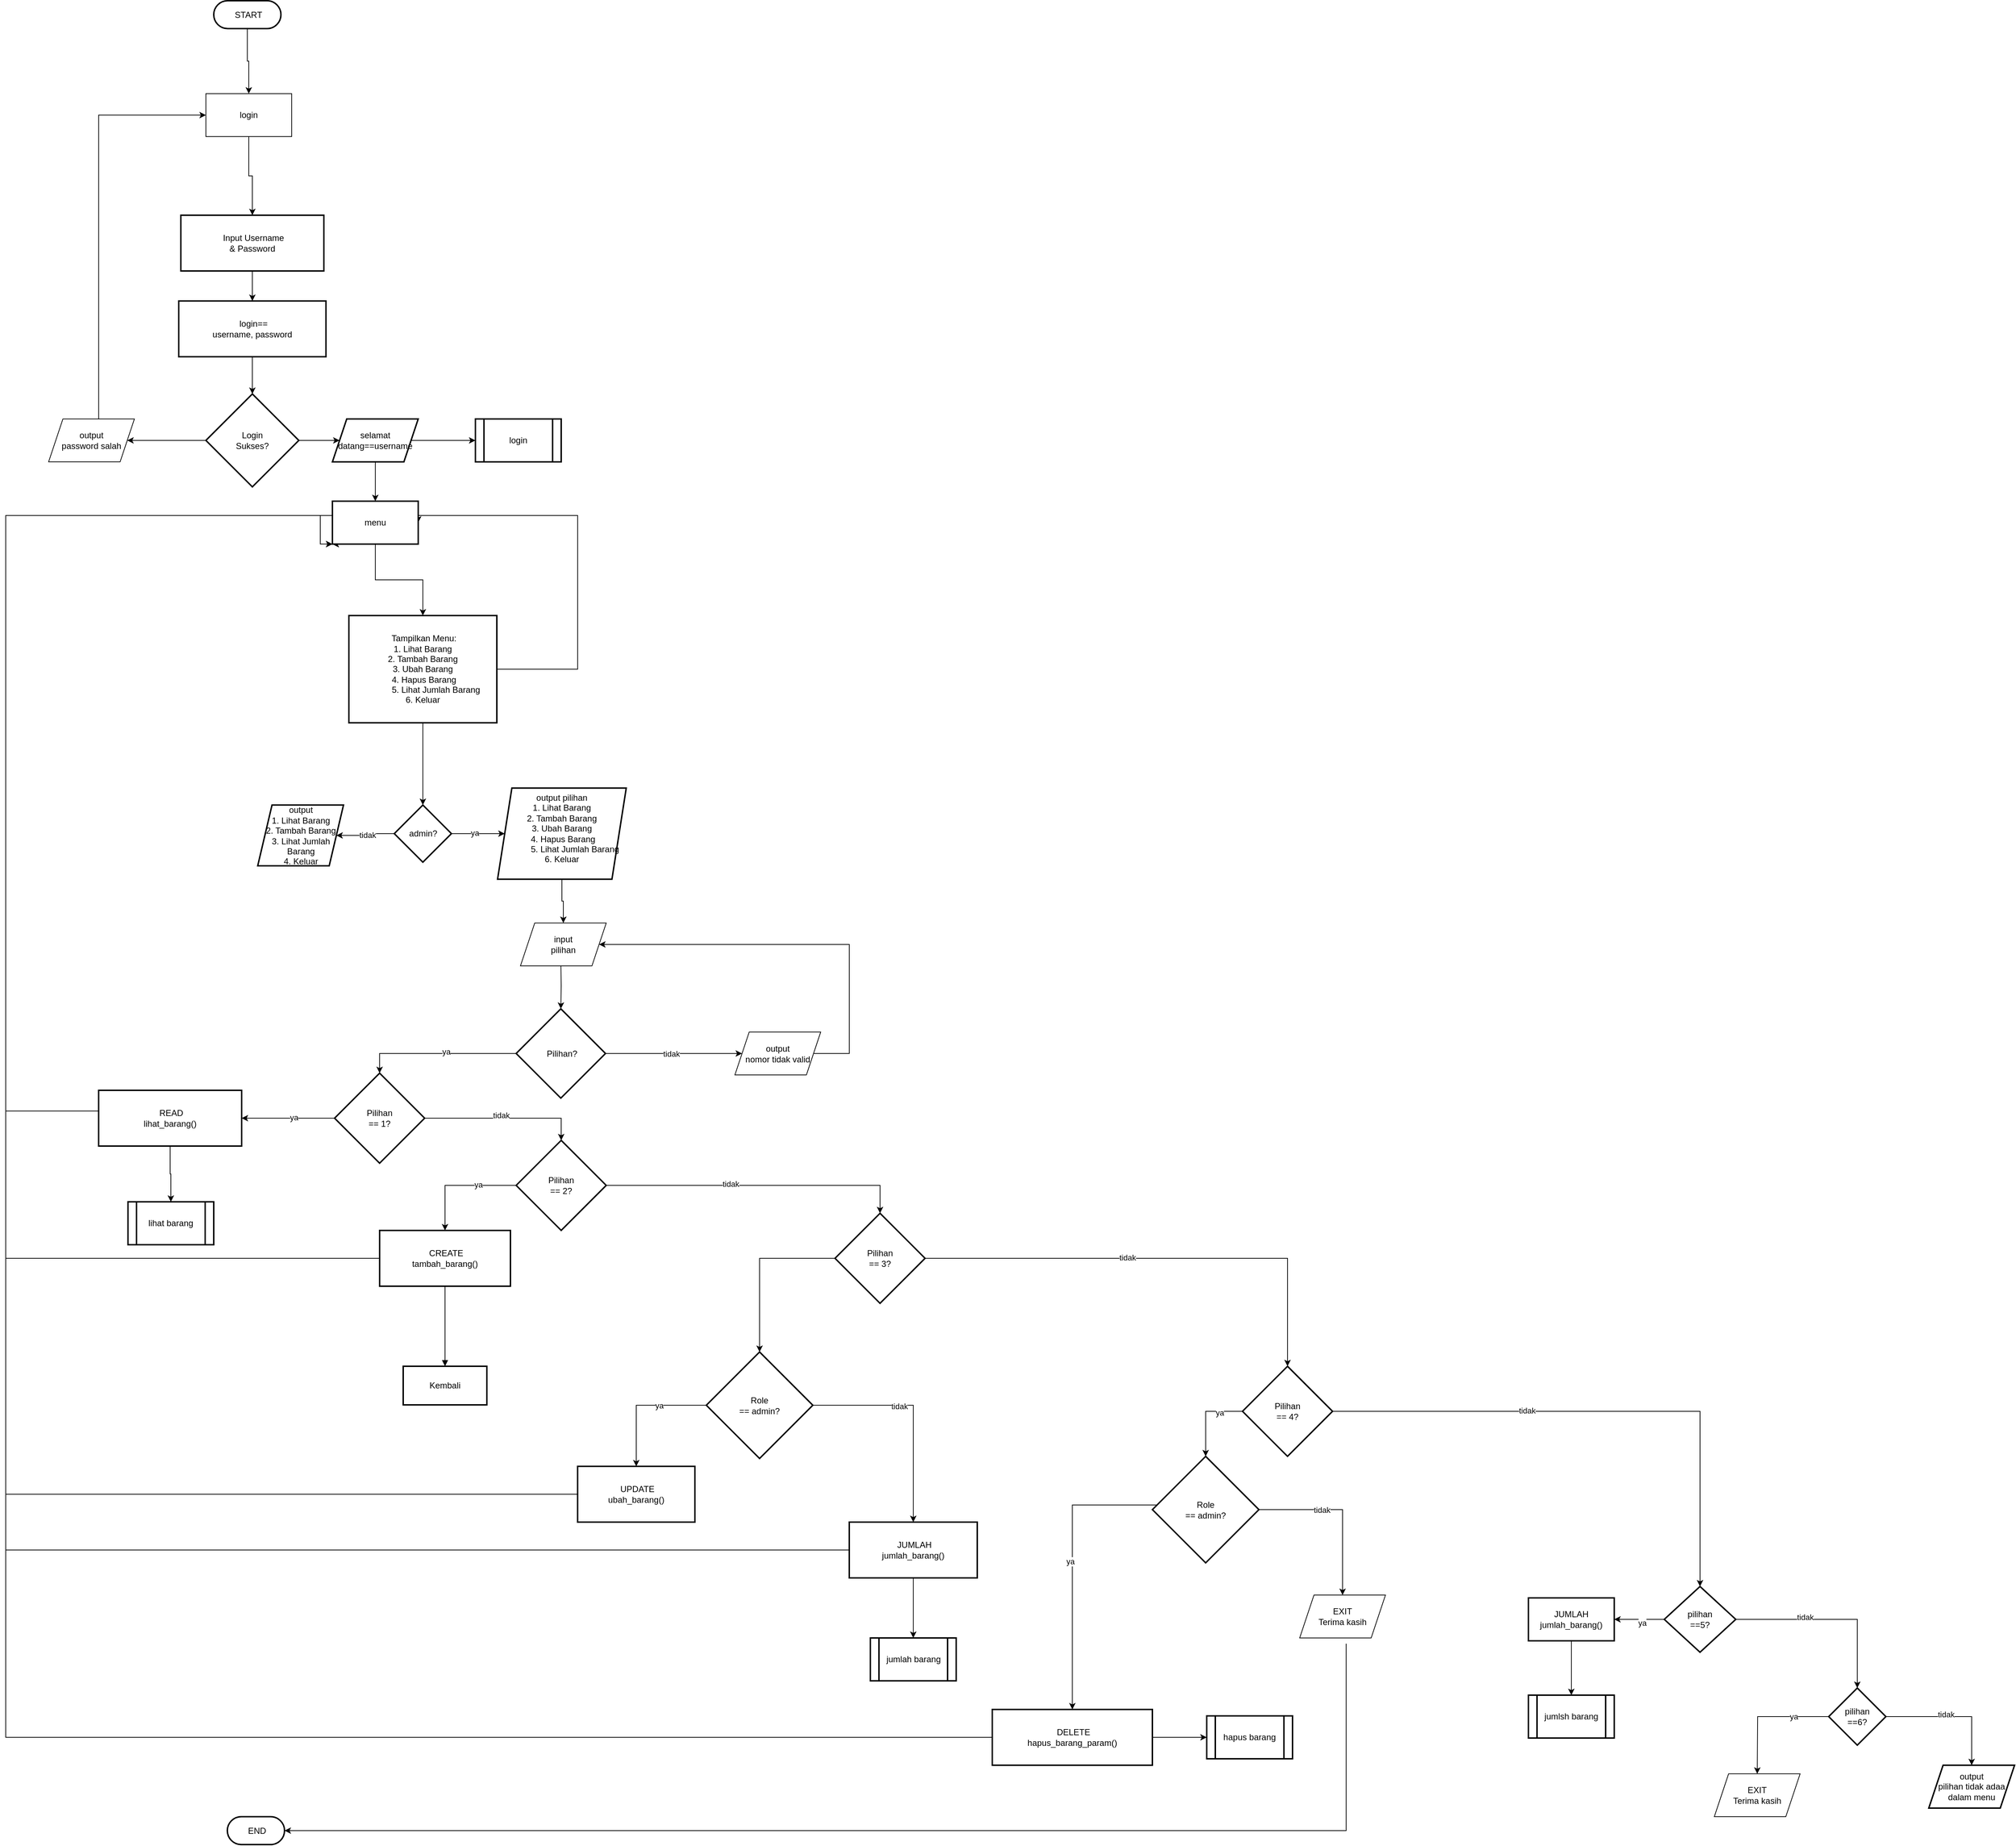 <mxfile version="28.2.8">
  <diagram name="Halaman-1" id="6G_0KQJ0rXCoF5HHlaCF">
    <mxGraphModel dx="1852" dy="832" grid="1" gridSize="10" guides="1" tooltips="1" connect="1" arrows="1" fold="1" page="1" pageScale="1" pageWidth="827" pageHeight="1169" math="0" shadow="0">
      <root>
        <mxCell id="0" />
        <mxCell id="1" parent="0" />
        <mxCell id="bvYCnQM4-LpjsEPEahEI-75" value="" style="edgeStyle=orthogonalEdgeStyle;rounded=0;orthogonalLoop=1;jettySize=auto;html=1;" parent="1" source="bvYCnQM4-LpjsEPEahEI-1" target="bvYCnQM4-LpjsEPEahEI-72" edge="1">
          <mxGeometry relative="1" as="geometry" />
        </mxCell>
        <mxCell id="bvYCnQM4-LpjsEPEahEI-1" value=" START" style="rounded=1;whiteSpace=wrap;arcSize=50;strokeWidth=2;" parent="1" vertex="1">
          <mxGeometry x="541" y="20" width="94" height="39" as="geometry" />
        </mxCell>
        <mxCell id="bvYCnQM4-LpjsEPEahEI-67" value="" style="edgeStyle=orthogonalEdgeStyle;rounded=0;orthogonalLoop=1;jettySize=auto;html=1;" parent="1" source="bvYCnQM4-LpjsEPEahEI-3" target="bvYCnQM4-LpjsEPEahEI-4" edge="1">
          <mxGeometry relative="1" as="geometry" />
        </mxCell>
        <mxCell id="bvYCnQM4-LpjsEPEahEI-3" value=" Input Username&#xa;&amp; Password" style="whiteSpace=wrap;strokeWidth=2;" parent="1" vertex="1">
          <mxGeometry x="495" y="320" width="200" height="78" as="geometry" />
        </mxCell>
        <mxCell id="bvYCnQM4-LpjsEPEahEI-68" value="" style="edgeStyle=orthogonalEdgeStyle;rounded=0;orthogonalLoop=1;jettySize=auto;html=1;" parent="1" source="bvYCnQM4-LpjsEPEahEI-4" target="bvYCnQM4-LpjsEPEahEI-5" edge="1">
          <mxGeometry relative="1" as="geometry" />
        </mxCell>
        <mxCell id="bvYCnQM4-LpjsEPEahEI-4" value=" login==&#xa;username, password" style="whiteSpace=wrap;strokeWidth=2;" parent="1" vertex="1">
          <mxGeometry x="492" y="440" width="206" height="78" as="geometry" />
        </mxCell>
        <mxCell id="bvYCnQM4-LpjsEPEahEI-173" value="" style="edgeStyle=orthogonalEdgeStyle;rounded=0;orthogonalLoop=1;jettySize=auto;html=1;" parent="1" source="bvYCnQM4-LpjsEPEahEI-5" target="bvYCnQM4-LpjsEPEahEI-172" edge="1">
          <mxGeometry relative="1" as="geometry" />
        </mxCell>
        <mxCell id="bvYCnQM4-LpjsEPEahEI-216" value="" style="edgeStyle=orthogonalEdgeStyle;rounded=0;orthogonalLoop=1;jettySize=auto;html=1;" parent="1" source="bvYCnQM4-LpjsEPEahEI-5" target="bvYCnQM4-LpjsEPEahEI-215" edge="1">
          <mxGeometry relative="1" as="geometry" />
        </mxCell>
        <mxCell id="bvYCnQM4-LpjsEPEahEI-5" value="Login&#xa;Sukses?" style="rhombus;strokeWidth=2;whiteSpace=wrap;" parent="1" vertex="1">
          <mxGeometry x="530" y="570" width="130" height="130" as="geometry" />
        </mxCell>
        <mxCell id="bvYCnQM4-LpjsEPEahEI-85" value="" style="edgeStyle=orthogonalEdgeStyle;rounded=0;orthogonalLoop=1;jettySize=auto;html=1;" parent="1" source="bvYCnQM4-LpjsEPEahEI-8" target="bvYCnQM4-LpjsEPEahEI-84" edge="1">
          <mxGeometry relative="1" as="geometry" />
        </mxCell>
        <mxCell id="bvYCnQM4-LpjsEPEahEI-97" style="edgeStyle=orthogonalEdgeStyle;rounded=0;orthogonalLoop=1;jettySize=auto;html=1;entryX=1;entryY=0.5;entryDx=0;entryDy=0;" parent="1" source="bvYCnQM4-LpjsEPEahEI-8" target="bvYCnQM4-LpjsEPEahEI-81" edge="1">
          <mxGeometry relative="1" as="geometry">
            <Array as="points">
              <mxPoint x="1050" y="955" />
              <mxPoint x="1050" y="740" />
            </Array>
          </mxGeometry>
        </mxCell>
        <mxCell id="bvYCnQM4-LpjsEPEahEI-8" value=" Tampilkan Menu:&#xa;1. Lihat Barang&#xa;2. Tambah Barang&#xa;3. Ubah Barang&#xa; 4. Hapus Barang&#xa;           5. Lihat Jumlah Barang&#xa;6. Keluar" style="whiteSpace=wrap;strokeWidth=2;" parent="1" vertex="1">
          <mxGeometry x="730" y="880" width="207" height="150" as="geometry" />
        </mxCell>
        <mxCell id="bvYCnQM4-LpjsEPEahEI-147" value="" style="edgeStyle=orthogonalEdgeStyle;rounded=0;orthogonalLoop=1;jettySize=auto;html=1;" parent="1" target="bvYCnQM4-LpjsEPEahEI-10" edge="1">
          <mxGeometry relative="1" as="geometry">
            <mxPoint x="1026.5" y="1364" as="sourcePoint" />
          </mxGeometry>
        </mxCell>
        <mxCell id="bvYCnQM4-LpjsEPEahEI-109" style="edgeStyle=orthogonalEdgeStyle;rounded=0;orthogonalLoop=1;jettySize=auto;html=1;entryX=0.5;entryY=0;entryDx=0;entryDy=0;" parent="1" source="bvYCnQM4-LpjsEPEahEI-10" target="bvYCnQM4-LpjsEPEahEI-11" edge="1">
          <mxGeometry relative="1" as="geometry" />
        </mxCell>
        <mxCell id="bvYCnQM4-LpjsEPEahEI-116" value="ya" style="edgeLabel;html=1;align=center;verticalAlign=middle;resizable=0;points=[];" parent="bvYCnQM4-LpjsEPEahEI-109" vertex="1" connectable="0">
          <mxGeometry x="-0.098" y="-3" relative="1" as="geometry">
            <mxPoint as="offset" />
          </mxGeometry>
        </mxCell>
        <mxCell id="bvYCnQM4-LpjsEPEahEI-211" style="edgeStyle=orthogonalEdgeStyle;rounded=0;orthogonalLoop=1;jettySize=auto;html=1;entryX=0;entryY=0.5;entryDx=0;entryDy=0;" parent="1" source="bvYCnQM4-LpjsEPEahEI-10" target="bvYCnQM4-LpjsEPEahEI-209" edge="1">
          <mxGeometry relative="1" as="geometry" />
        </mxCell>
        <mxCell id="bvYCnQM4-LpjsEPEahEI-212" value="tidak" style="edgeLabel;html=1;align=center;verticalAlign=middle;resizable=0;points=[];" parent="bvYCnQM4-LpjsEPEahEI-211" vertex="1" connectable="0">
          <mxGeometry x="-0.042" relative="1" as="geometry">
            <mxPoint as="offset" />
          </mxGeometry>
        </mxCell>
        <mxCell id="bvYCnQM4-LpjsEPEahEI-10" value=" Pilihan?" style="rhombus;strokeWidth=2;whiteSpace=wrap;" parent="1" vertex="1">
          <mxGeometry x="964" y="1430" width="125" height="125" as="geometry" />
        </mxCell>
        <mxCell id="bvYCnQM4-LpjsEPEahEI-106" value="" style="edgeStyle=orthogonalEdgeStyle;rounded=0;orthogonalLoop=1;jettySize=auto;html=1;" parent="1" source="bvYCnQM4-LpjsEPEahEI-11" target="bvYCnQM4-LpjsEPEahEI-12" edge="1">
          <mxGeometry relative="1" as="geometry" />
        </mxCell>
        <mxCell id="bvYCnQM4-LpjsEPEahEI-112" value="ya" style="edgeLabel;html=1;align=center;verticalAlign=middle;resizable=0;points=[];" parent="bvYCnQM4-LpjsEPEahEI-106" vertex="1" connectable="0">
          <mxGeometry x="-0.131" y="-1" relative="1" as="geometry">
            <mxPoint x="-1" as="offset" />
          </mxGeometry>
        </mxCell>
        <mxCell id="bvYCnQM4-LpjsEPEahEI-110" style="edgeStyle=orthogonalEdgeStyle;rounded=0;orthogonalLoop=1;jettySize=auto;html=1;entryX=0.5;entryY=0;entryDx=0;entryDy=0;" parent="1" source="bvYCnQM4-LpjsEPEahEI-11" target="bvYCnQM4-LpjsEPEahEI-14" edge="1">
          <mxGeometry relative="1" as="geometry" />
        </mxCell>
        <mxCell id="bvYCnQM4-LpjsEPEahEI-111" value="tidak" style="edgeLabel;html=1;align=center;verticalAlign=middle;resizable=0;points=[];" parent="bvYCnQM4-LpjsEPEahEI-110" vertex="1" connectable="0">
          <mxGeometry x="-0.035" y="4" relative="1" as="geometry">
            <mxPoint as="offset" />
          </mxGeometry>
        </mxCell>
        <mxCell id="bvYCnQM4-LpjsEPEahEI-11" value="Pilihan&#xa;== 1?" style="rhombus;strokeWidth=2;whiteSpace=wrap;" parent="1" vertex="1">
          <mxGeometry x="710" y="1520" width="126" height="126" as="geometry" />
        </mxCell>
        <mxCell id="bvYCnQM4-LpjsEPEahEI-150" style="edgeStyle=orthogonalEdgeStyle;rounded=0;orthogonalLoop=1;jettySize=auto;html=1;entryX=0;entryY=1;entryDx=0;entryDy=0;" parent="1" source="bvYCnQM4-LpjsEPEahEI-15" target="bvYCnQM4-LpjsEPEahEI-81" edge="1">
          <mxGeometry relative="1" as="geometry">
            <Array as="points">
              <mxPoint x="250" y="1779" />
              <mxPoint x="250" y="740" />
              <mxPoint x="773" y="740" />
            </Array>
          </mxGeometry>
        </mxCell>
        <mxCell id="bvYCnQM4-LpjsEPEahEI-15" value=" CREATE&#xa;tambah_barang()" style="whiteSpace=wrap;strokeWidth=2;" parent="1" vertex="1">
          <mxGeometry x="773" y="1740" width="183" height="78" as="geometry" />
        </mxCell>
        <mxCell id="bvYCnQM4-LpjsEPEahEI-16" value="Kembali" style="whiteSpace=wrap;strokeWidth=2;" parent="1" vertex="1">
          <mxGeometry x="806" y="1930" width="117" height="54" as="geometry" />
        </mxCell>
        <mxCell id="bvYCnQM4-LpjsEPEahEI-124" style="edgeStyle=orthogonalEdgeStyle;rounded=0;orthogonalLoop=1;jettySize=auto;html=1;entryX=0.5;entryY=0;entryDx=0;entryDy=0;" parent="1" source="bvYCnQM4-LpjsEPEahEI-17" target="bvYCnQM4-LpjsEPEahEI-18" edge="1">
          <mxGeometry relative="1" as="geometry" />
        </mxCell>
        <mxCell id="bvYCnQM4-LpjsEPEahEI-151" style="edgeStyle=orthogonalEdgeStyle;rounded=0;orthogonalLoop=1;jettySize=auto;html=1;entryX=0;entryY=1;entryDx=0;entryDy=0;" parent="1" source="bvYCnQM4-LpjsEPEahEI-19" target="bvYCnQM4-LpjsEPEahEI-81" edge="1">
          <mxGeometry relative="1" as="geometry">
            <Array as="points">
              <mxPoint x="250" y="2109" />
              <mxPoint x="250" y="740" />
              <mxPoint x="773" y="740" />
            </Array>
          </mxGeometry>
        </mxCell>
        <mxCell id="bvYCnQM4-LpjsEPEahEI-19" value=" UPDATE&#xa;ubah_barang()" style="whiteSpace=wrap;strokeWidth=2;" parent="1" vertex="1">
          <mxGeometry x="1050" y="2070" width="164" height="78" as="geometry" />
        </mxCell>
        <mxCell id="bvYCnQM4-LpjsEPEahEI-138" style="edgeStyle=orthogonalEdgeStyle;rounded=0;orthogonalLoop=1;jettySize=auto;html=1;entryX=0.5;entryY=0;entryDx=0;entryDy=0;" parent="1" source="bvYCnQM4-LpjsEPEahEI-23" target="bvYCnQM4-LpjsEPEahEI-24" edge="1">
          <mxGeometry relative="1" as="geometry">
            <Array as="points">
              <mxPoint x="1742" y="2124" />
            </Array>
          </mxGeometry>
        </mxCell>
        <mxCell id="bvYCnQM4-LpjsEPEahEI-139" value="ya" style="edgeLabel;html=1;align=center;verticalAlign=middle;resizable=0;points=[];" parent="bvYCnQM4-LpjsEPEahEI-138" vertex="1" connectable="0">
          <mxGeometry x="-0.023" y="-3" relative="1" as="geometry">
            <mxPoint as="offset" />
          </mxGeometry>
        </mxCell>
        <mxCell id="bvYCnQM4-LpjsEPEahEI-140" style="edgeStyle=orthogonalEdgeStyle;rounded=0;orthogonalLoop=1;jettySize=auto;html=1;entryX=0.5;entryY=0;entryDx=0;entryDy=0;" parent="1" source="bvYCnQM4-LpjsEPEahEI-23" target="bvYCnQM4-LpjsEPEahEI-201" edge="1">
          <mxGeometry relative="1" as="geometry">
            <mxPoint x="2125.0" y="2240" as="targetPoint" />
          </mxGeometry>
        </mxCell>
        <mxCell id="bvYCnQM4-LpjsEPEahEI-141" value="tidak" style="edgeLabel;html=1;align=center;verticalAlign=middle;resizable=0;points=[];" parent="bvYCnQM4-LpjsEPEahEI-140" vertex="1" connectable="0">
          <mxGeometry x="-0.262" relative="1" as="geometry">
            <mxPoint as="offset" />
          </mxGeometry>
        </mxCell>
        <mxCell id="bvYCnQM4-LpjsEPEahEI-23" value="Role&#xa;== admin?" style="rhombus;strokeWidth=2;whiteSpace=wrap;" parent="1" vertex="1">
          <mxGeometry x="1854" y="2056" width="149" height="149" as="geometry" />
        </mxCell>
        <mxCell id="bvYCnQM4-LpjsEPEahEI-153" style="edgeStyle=orthogonalEdgeStyle;rounded=0;orthogonalLoop=1;jettySize=auto;html=1;entryX=0;entryY=1;entryDx=0;entryDy=0;" parent="1" source="bvYCnQM4-LpjsEPEahEI-24" target="bvYCnQM4-LpjsEPEahEI-81" edge="1">
          <mxGeometry relative="1" as="geometry">
            <Array as="points">
              <mxPoint x="250" y="2449" />
              <mxPoint x="250" y="740" />
              <mxPoint x="773" y="740" />
            </Array>
          </mxGeometry>
        </mxCell>
        <mxCell id="bvYCnQM4-LpjsEPEahEI-184" value="" style="edgeStyle=orthogonalEdgeStyle;rounded=0;orthogonalLoop=1;jettySize=auto;html=1;" parent="1" source="bvYCnQM4-LpjsEPEahEI-24" target="bvYCnQM4-LpjsEPEahEI-183" edge="1">
          <mxGeometry relative="1" as="geometry" />
        </mxCell>
        <mxCell id="bvYCnQM4-LpjsEPEahEI-24" value=" DELETE&#xa;hapus_barang_param()" style="whiteSpace=wrap;strokeWidth=2;" parent="1" vertex="1">
          <mxGeometry x="1630" y="2410" width="224" height="78" as="geometry" />
        </mxCell>
        <mxCell id="bvYCnQM4-LpjsEPEahEI-146" style="edgeStyle=orthogonalEdgeStyle;rounded=0;orthogonalLoop=1;jettySize=auto;html=1;entryX=1;entryY=0.5;entryDx=0;entryDy=0;" parent="1" target="bvYCnQM4-LpjsEPEahEI-29" edge="1">
          <mxGeometry relative="1" as="geometry">
            <mxPoint x="2125.0" y="2318" as="sourcePoint" />
            <Array as="points">
              <mxPoint x="2125" y="2580" />
            </Array>
          </mxGeometry>
        </mxCell>
        <mxCell id="bvYCnQM4-LpjsEPEahEI-29" value=" END" style="rounded=1;whiteSpace=wrap;arcSize=50;strokeWidth=2;" parent="1" vertex="1">
          <mxGeometry x="560" y="2560" width="80" height="39" as="geometry" />
        </mxCell>
        <mxCell id="bvYCnQM4-LpjsEPEahEI-46" value="" style="curved=1;startArrow=none;endArrow=block;exitX=0.5;exitY=1;entryX=0.5;entryY=-0.01;rounded=0;" parent="1" source="bvYCnQM4-LpjsEPEahEI-15" target="bvYCnQM4-LpjsEPEahEI-16" edge="1">
          <mxGeometry relative="1" as="geometry">
            <Array as="points" />
          </mxGeometry>
        </mxCell>
        <mxCell id="bvYCnQM4-LpjsEPEahEI-76" value="" style="edgeStyle=orthogonalEdgeStyle;rounded=0;orthogonalLoop=1;jettySize=auto;html=1;" parent="1" source="bvYCnQM4-LpjsEPEahEI-72" target="bvYCnQM4-LpjsEPEahEI-3" edge="1">
          <mxGeometry relative="1" as="geometry" />
        </mxCell>
        <mxCell id="bvYCnQM4-LpjsEPEahEI-72" value="login" style="rounded=0;whiteSpace=wrap;html=1;" parent="1" vertex="1">
          <mxGeometry x="530" y="150" width="120" height="60" as="geometry" />
        </mxCell>
        <mxCell id="bvYCnQM4-LpjsEPEahEI-83" style="edgeStyle=orthogonalEdgeStyle;rounded=0;orthogonalLoop=1;jettySize=auto;html=1;entryX=0.5;entryY=0;entryDx=0;entryDy=0;" parent="1" source="bvYCnQM4-LpjsEPEahEI-81" target="bvYCnQM4-LpjsEPEahEI-8" edge="1">
          <mxGeometry relative="1" as="geometry" />
        </mxCell>
        <mxCell id="bvYCnQM4-LpjsEPEahEI-81" value="menu" style="whiteSpace=wrap;html=1;strokeWidth=2;" parent="1" vertex="1">
          <mxGeometry x="707" y="720" width="120" height="60" as="geometry" />
        </mxCell>
        <mxCell id="bvYCnQM4-LpjsEPEahEI-91" value="" style="edgeStyle=orthogonalEdgeStyle;rounded=0;orthogonalLoop=1;jettySize=auto;html=1;" parent="1" source="bvYCnQM4-LpjsEPEahEI-84" target="bvYCnQM4-LpjsEPEahEI-86" edge="1">
          <mxGeometry relative="1" as="geometry" />
        </mxCell>
        <mxCell id="bvYCnQM4-LpjsEPEahEI-94" value="ya" style="edgeLabel;html=1;align=center;verticalAlign=middle;resizable=0;points=[];" parent="bvYCnQM4-LpjsEPEahEI-91" vertex="1" connectable="0">
          <mxGeometry x="-0.141" y="1" relative="1" as="geometry">
            <mxPoint as="offset" />
          </mxGeometry>
        </mxCell>
        <mxCell id="bvYCnQM4-LpjsEPEahEI-92" value="" style="edgeStyle=orthogonalEdgeStyle;rounded=0;orthogonalLoop=1;jettySize=auto;html=1;" parent="1" source="bvYCnQM4-LpjsEPEahEI-84" target="bvYCnQM4-LpjsEPEahEI-89" edge="1">
          <mxGeometry relative="1" as="geometry" />
        </mxCell>
        <mxCell id="bvYCnQM4-LpjsEPEahEI-93" value="tidak" style="edgeLabel;html=1;align=center;verticalAlign=middle;resizable=0;points=[];" parent="bvYCnQM4-LpjsEPEahEI-92" vertex="1" connectable="0">
          <mxGeometry x="-0.034" y="-1" relative="1" as="geometry">
            <mxPoint as="offset" />
          </mxGeometry>
        </mxCell>
        <mxCell id="bvYCnQM4-LpjsEPEahEI-84" value="admin?" style="rhombus;whiteSpace=wrap;html=1;strokeWidth=2;" parent="1" vertex="1">
          <mxGeometry x="793.5" y="1145" width="80" height="80" as="geometry" />
        </mxCell>
        <mxCell id="bvYCnQM4-LpjsEPEahEI-208" value="" style="edgeStyle=orthogonalEdgeStyle;rounded=0;orthogonalLoop=1;jettySize=auto;html=1;" parent="1" source="bvYCnQM4-LpjsEPEahEI-86" target="bvYCnQM4-LpjsEPEahEI-207" edge="1">
          <mxGeometry relative="1" as="geometry" />
        </mxCell>
        <mxCell id="bvYCnQM4-LpjsEPEahEI-86" value="output pilihan&lt;div&gt;1. Lihat Barang&lt;br style=&quot;padding: 0px; margin: 0px;&quot;&gt;2. Tambah Barang&lt;br&gt;&lt;div&gt;&lt;div&gt;3. Ubah Barang&lt;/div&gt;&lt;div&gt;&amp;nbsp;4. Hapus Barang&lt;/div&gt;&lt;div&gt;&amp;nbsp; &amp;nbsp; &amp;nbsp; &amp;nbsp; &amp;nbsp; &amp;nbsp;5. Lihat Jumlah Barang&lt;/div&gt;&lt;div&gt;6. Keluar&lt;/div&gt;&lt;/div&gt;&lt;div&gt;&lt;br&gt;&lt;/div&gt;&lt;/div&gt;" style="shape=parallelogram;perimeter=parallelogramPerimeter;whiteSpace=wrap;html=1;fixedSize=1;strokeWidth=2;" parent="1" vertex="1">
          <mxGeometry x="938" y="1121.25" width="180" height="127.5" as="geometry" />
        </mxCell>
        <mxCell id="bvYCnQM4-LpjsEPEahEI-89" value="&lt;div&gt;&lt;br&gt;&lt;/div&gt;&lt;div&gt;output&lt;/div&gt;&lt;div&gt;1. Lihat Barang&lt;br style=&quot;padding: 0px; margin: 0px;&quot;&gt;2. Tambah Barang&lt;/div&gt;&lt;div&gt;3. Lihat Jumlah Barang&lt;/div&gt;&lt;div&gt;&lt;span style=&quot;background-color: transparent; color: light-dark(rgb(0, 0, 0), rgb(255, 255, 255));&quot;&gt;4. Keluar&lt;/span&gt;&lt;/div&gt;&lt;div&gt;&lt;br&gt;&lt;/div&gt;" style="shape=parallelogram;perimeter=parallelogramPerimeter;whiteSpace=wrap;html=1;fixedSize=1;strokeWidth=2;" parent="1" vertex="1">
          <mxGeometry x="602.5" y="1145" width="120" height="85" as="geometry" />
        </mxCell>
        <mxCell id="bvYCnQM4-LpjsEPEahEI-119" style="edgeStyle=orthogonalEdgeStyle;rounded=0;orthogonalLoop=1;jettySize=auto;html=1;entryX=0.5;entryY=0;entryDx=0;entryDy=0;" parent="1" source="bvYCnQM4-LpjsEPEahEI-14" target="bvYCnQM4-LpjsEPEahEI-15" edge="1">
          <mxGeometry relative="1" as="geometry" />
        </mxCell>
        <mxCell id="bvYCnQM4-LpjsEPEahEI-120" value="ya" style="edgeLabel;html=1;align=center;verticalAlign=middle;resizable=0;points=[];" parent="bvYCnQM4-LpjsEPEahEI-119" vertex="1" connectable="0">
          <mxGeometry x="-0.338" y="-1" relative="1" as="geometry">
            <mxPoint x="1" as="offset" />
          </mxGeometry>
        </mxCell>
        <mxCell id="bvYCnQM4-LpjsEPEahEI-121" style="edgeStyle=orthogonalEdgeStyle;rounded=0;orthogonalLoop=1;jettySize=auto;html=1;entryX=0.5;entryY=0;entryDx=0;entryDy=0;" parent="1" source="bvYCnQM4-LpjsEPEahEI-14" target="bvYCnQM4-LpjsEPEahEI-17" edge="1">
          <mxGeometry relative="1" as="geometry" />
        </mxCell>
        <mxCell id="bvYCnQM4-LpjsEPEahEI-161" value="tidak" style="edgeLabel;html=1;align=center;verticalAlign=middle;resizable=0;points=[];" parent="bvYCnQM4-LpjsEPEahEI-121" vertex="1" connectable="0">
          <mxGeometry x="-0.178" y="2" relative="1" as="geometry">
            <mxPoint as="offset" />
          </mxGeometry>
        </mxCell>
        <mxCell id="bvYCnQM4-LpjsEPEahEI-14" value="Pilihan&#xa;== 2?" style="rhombus;strokeWidth=2;whiteSpace=wrap;" parent="1" vertex="1">
          <mxGeometry x="964" y="1614" width="126" height="126" as="geometry" />
        </mxCell>
        <mxCell id="bvYCnQM4-LpjsEPEahEI-149" style="edgeStyle=orthogonalEdgeStyle;rounded=0;orthogonalLoop=1;jettySize=auto;html=1;entryX=0;entryY=1;entryDx=0;entryDy=0;" parent="1" source="bvYCnQM4-LpjsEPEahEI-12" target="bvYCnQM4-LpjsEPEahEI-81" edge="1">
          <mxGeometry relative="1" as="geometry">
            <Array as="points">
              <mxPoint x="250" y="1573" />
              <mxPoint x="250" y="740" />
              <mxPoint x="690" y="740" />
              <mxPoint x="690" y="780" />
            </Array>
          </mxGeometry>
        </mxCell>
        <mxCell id="bvYCnQM4-LpjsEPEahEI-180" value="" style="edgeStyle=orthogonalEdgeStyle;rounded=0;orthogonalLoop=1;jettySize=auto;html=1;" parent="1" source="bvYCnQM4-LpjsEPEahEI-12" target="bvYCnQM4-LpjsEPEahEI-179" edge="1">
          <mxGeometry relative="1" as="geometry" />
        </mxCell>
        <mxCell id="bvYCnQM4-LpjsEPEahEI-12" value=" READ&#xa;lihat_barang()" style="whiteSpace=wrap;strokeWidth=2;" parent="1" vertex="1">
          <mxGeometry x="380" y="1544" width="200" height="78" as="geometry" />
        </mxCell>
        <mxCell id="bvYCnQM4-LpjsEPEahEI-152" style="edgeStyle=orthogonalEdgeStyle;rounded=0;orthogonalLoop=1;jettySize=auto;html=1;entryX=0;entryY=1;entryDx=0;entryDy=0;" parent="1" source="bvYCnQM4-LpjsEPEahEI-20" target="bvYCnQM4-LpjsEPEahEI-81" edge="1">
          <mxGeometry relative="1" as="geometry">
            <Array as="points">
              <mxPoint x="250" y="2187" />
              <mxPoint x="250" y="740" />
              <mxPoint x="690" y="740" />
              <mxPoint x="690" y="780" />
            </Array>
          </mxGeometry>
        </mxCell>
        <mxCell id="bvYCnQM4-LpjsEPEahEI-182" value="" style="edgeStyle=orthogonalEdgeStyle;rounded=0;orthogonalLoop=1;jettySize=auto;html=1;" parent="1" source="bvYCnQM4-LpjsEPEahEI-20" target="bvYCnQM4-LpjsEPEahEI-181" edge="1">
          <mxGeometry relative="1" as="geometry" />
        </mxCell>
        <mxCell id="bvYCnQM4-LpjsEPEahEI-20" value=" JUMLAH&#xa;jumlah_barang()" style="whiteSpace=wrap;strokeWidth=2;" parent="1" vertex="1">
          <mxGeometry x="1430" y="2148" width="179" height="78" as="geometry" />
        </mxCell>
        <mxCell id="bvYCnQM4-LpjsEPEahEI-133" style="edgeStyle=orthogonalEdgeStyle;rounded=0;orthogonalLoop=1;jettySize=auto;html=1;entryX=0.5;entryY=0;entryDx=0;entryDy=0;" parent="1" source="bvYCnQM4-LpjsEPEahEI-17" target="bvYCnQM4-LpjsEPEahEI-22" edge="1">
          <mxGeometry relative="1" as="geometry" />
        </mxCell>
        <mxCell id="bvYCnQM4-LpjsEPEahEI-162" value="tidak" style="edgeLabel;html=1;align=center;verticalAlign=middle;resizable=0;points=[];" parent="bvYCnQM4-LpjsEPEahEI-133" vertex="1" connectable="0">
          <mxGeometry x="-0.141" y="1" relative="1" as="geometry">
            <mxPoint as="offset" />
          </mxGeometry>
        </mxCell>
        <mxCell id="bvYCnQM4-LpjsEPEahEI-17" value="Pilihan&#xa;== 3?" style="rhombus;strokeWidth=2;whiteSpace=wrap;" parent="1" vertex="1">
          <mxGeometry x="1410" y="1716" width="126" height="126" as="geometry" />
        </mxCell>
        <mxCell id="bvYCnQM4-LpjsEPEahEI-128" value="" style="edgeStyle=orthogonalEdgeStyle;rounded=0;orthogonalLoop=1;jettySize=auto;html=1;" parent="1" source="bvYCnQM4-LpjsEPEahEI-18" target="bvYCnQM4-LpjsEPEahEI-19" edge="1">
          <mxGeometry relative="1" as="geometry" />
        </mxCell>
        <mxCell id="bvYCnQM4-LpjsEPEahEI-129" value="ya" style="edgeLabel;html=1;align=center;verticalAlign=middle;resizable=0;points=[];" parent="bvYCnQM4-LpjsEPEahEI-128" vertex="1" connectable="0">
          <mxGeometry x="-0.284" relative="1" as="geometry">
            <mxPoint x="-1" as="offset" />
          </mxGeometry>
        </mxCell>
        <mxCell id="bvYCnQM4-LpjsEPEahEI-130" value="" style="edgeStyle=orthogonalEdgeStyle;rounded=0;orthogonalLoop=1;jettySize=auto;html=1;" parent="1" source="bvYCnQM4-LpjsEPEahEI-18" target="bvYCnQM4-LpjsEPEahEI-20" edge="1">
          <mxGeometry relative="1" as="geometry" />
        </mxCell>
        <mxCell id="bvYCnQM4-LpjsEPEahEI-131" value="tidak" style="edgeLabel;html=1;align=center;verticalAlign=middle;resizable=0;points=[];" parent="bvYCnQM4-LpjsEPEahEI-130" vertex="1" connectable="0">
          <mxGeometry x="-0.205" y="-1" relative="1" as="geometry">
            <mxPoint as="offset" />
          </mxGeometry>
        </mxCell>
        <mxCell id="bvYCnQM4-LpjsEPEahEI-18" value="Role&#xa;== admin?" style="rhombus;strokeWidth=2;whiteSpace=wrap;" parent="1" vertex="1">
          <mxGeometry x="1230" y="1910" width="149" height="149" as="geometry" />
        </mxCell>
        <mxCell id="bvYCnQM4-LpjsEPEahEI-155" style="edgeStyle=orthogonalEdgeStyle;rounded=0;orthogonalLoop=1;jettySize=auto;html=1;entryX=0.5;entryY=0;entryDx=0;entryDy=0;" parent="1" source="bvYCnQM4-LpjsEPEahEI-22" target="bvYCnQM4-LpjsEPEahEI-23" edge="1">
          <mxGeometry relative="1" as="geometry">
            <Array as="points">
              <mxPoint x="1929" y="1993" />
            </Array>
          </mxGeometry>
        </mxCell>
        <mxCell id="bvYCnQM4-LpjsEPEahEI-156" value="ya" style="edgeLabel;html=1;align=center;verticalAlign=middle;resizable=0;points=[];" parent="bvYCnQM4-LpjsEPEahEI-155" vertex="1" connectable="0">
          <mxGeometry x="-0.438" y="2" relative="1" as="geometry">
            <mxPoint as="offset" />
          </mxGeometry>
        </mxCell>
        <mxCell id="bvYCnQM4-LpjsEPEahEI-160" value="" style="edgeStyle=orthogonalEdgeStyle;rounded=0;orthogonalLoop=1;jettySize=auto;html=1;" parent="1" source="bvYCnQM4-LpjsEPEahEI-22" target="bvYCnQM4-LpjsEPEahEI-159" edge="1">
          <mxGeometry relative="1" as="geometry" />
        </mxCell>
        <mxCell id="bvYCnQM4-LpjsEPEahEI-163" value="tidak" style="edgeLabel;html=1;align=center;verticalAlign=middle;resizable=0;points=[];" parent="bvYCnQM4-LpjsEPEahEI-160" vertex="1" connectable="0">
          <mxGeometry x="-0.285" y="1" relative="1" as="geometry">
            <mxPoint as="offset" />
          </mxGeometry>
        </mxCell>
        <mxCell id="bvYCnQM4-LpjsEPEahEI-22" value="Pilihan&#xa;== 4?" style="rhombus;strokeWidth=2;whiteSpace=wrap;" parent="1" vertex="1">
          <mxGeometry x="1980" y="1930" width="126" height="126" as="geometry" />
        </mxCell>
        <mxCell id="bvYCnQM4-LpjsEPEahEI-187" value="" style="edgeStyle=orthogonalEdgeStyle;rounded=0;orthogonalLoop=1;jettySize=auto;html=1;" parent="1" source="bvYCnQM4-LpjsEPEahEI-159" target="bvYCnQM4-LpjsEPEahEI-186" edge="1">
          <mxGeometry relative="1" as="geometry" />
        </mxCell>
        <mxCell id="bvYCnQM4-LpjsEPEahEI-192" value="ya" style="edgeLabel;html=1;align=center;verticalAlign=middle;resizable=0;points=[];" parent="bvYCnQM4-LpjsEPEahEI-187" vertex="1" connectable="0">
          <mxGeometry x="-0.149" y="5" relative="1" as="geometry">
            <mxPoint x="-1" as="offset" />
          </mxGeometry>
        </mxCell>
        <mxCell id="bvYCnQM4-LpjsEPEahEI-194" value="" style="edgeStyle=orthogonalEdgeStyle;rounded=0;orthogonalLoop=1;jettySize=auto;html=1;" parent="1" source="bvYCnQM4-LpjsEPEahEI-159" target="bvYCnQM4-LpjsEPEahEI-193" edge="1">
          <mxGeometry relative="1" as="geometry" />
        </mxCell>
        <mxCell id="bvYCnQM4-LpjsEPEahEI-204" value="tidak" style="edgeLabel;html=1;align=center;verticalAlign=middle;resizable=0;points=[];" parent="bvYCnQM4-LpjsEPEahEI-194" vertex="1" connectable="0">
          <mxGeometry x="-0.264" y="3" relative="1" as="geometry">
            <mxPoint x="-1" as="offset" />
          </mxGeometry>
        </mxCell>
        <mxCell id="bvYCnQM4-LpjsEPEahEI-159" value="pilihan&lt;div&gt;==5?&lt;/div&gt;" style="rhombus;whiteSpace=wrap;html=1;strokeWidth=2;" parent="1" vertex="1">
          <mxGeometry x="2570" y="2238" width="100" height="92" as="geometry" />
        </mxCell>
        <mxCell id="bvYCnQM4-LpjsEPEahEI-175" value="" style="edgeStyle=orthogonalEdgeStyle;rounded=0;orthogonalLoop=1;jettySize=auto;html=1;" parent="1" source="bvYCnQM4-LpjsEPEahEI-172" target="bvYCnQM4-LpjsEPEahEI-174" edge="1">
          <mxGeometry relative="1" as="geometry" />
        </mxCell>
        <mxCell id="bvYCnQM4-LpjsEPEahEI-176" value="" style="edgeStyle=orthogonalEdgeStyle;rounded=0;orthogonalLoop=1;jettySize=auto;html=1;" parent="1" source="bvYCnQM4-LpjsEPEahEI-172" target="bvYCnQM4-LpjsEPEahEI-81" edge="1">
          <mxGeometry relative="1" as="geometry" />
        </mxCell>
        <mxCell id="bvYCnQM4-LpjsEPEahEI-172" value="selamat datang==username" style="shape=parallelogram;perimeter=parallelogramPerimeter;whiteSpace=wrap;html=1;fixedSize=1;strokeWidth=2;" parent="1" vertex="1">
          <mxGeometry x="707" y="605" width="120" height="60" as="geometry" />
        </mxCell>
        <mxCell id="bvYCnQM4-LpjsEPEahEI-174" value="login" style="shape=process;whiteSpace=wrap;html=1;backgroundOutline=1;strokeWidth=2;fillColor=light-dark(#FFFFFF,#99FF99);" parent="1" vertex="1">
          <mxGeometry x="907" y="605" width="120" height="60" as="geometry" />
        </mxCell>
        <mxCell id="bvYCnQM4-LpjsEPEahEI-179" value="lihat barang" style="shape=process;whiteSpace=wrap;html=1;backgroundOutline=1;strokeWidth=2;fillColor=light-dark(#FFFFFF,#99FF99);" parent="1" vertex="1">
          <mxGeometry x="421" y="1700" width="120" height="60" as="geometry" />
        </mxCell>
        <mxCell id="bvYCnQM4-LpjsEPEahEI-181" value="jumlah barang" style="shape=process;whiteSpace=wrap;html=1;backgroundOutline=1;strokeWidth=2;fillColor=light-dark(#FFFFFF,#99FF99);" parent="1" vertex="1">
          <mxGeometry x="1459.5" y="2310" width="120" height="60" as="geometry" />
        </mxCell>
        <mxCell id="bvYCnQM4-LpjsEPEahEI-183" value="hapus barang" style="shape=process;whiteSpace=wrap;html=1;backgroundOutline=1;strokeWidth=2;fillColor=light-dark(#FFFFFF,#99FF99);" parent="1" vertex="1">
          <mxGeometry x="1930" y="2419" width="120" height="60" as="geometry" />
        </mxCell>
        <mxCell id="bvYCnQM4-LpjsEPEahEI-191" value="" style="edgeStyle=orthogonalEdgeStyle;rounded=0;orthogonalLoop=1;jettySize=auto;html=1;" parent="1" source="bvYCnQM4-LpjsEPEahEI-186" target="bvYCnQM4-LpjsEPEahEI-190" edge="1">
          <mxGeometry relative="1" as="geometry" />
        </mxCell>
        <mxCell id="bvYCnQM4-LpjsEPEahEI-186" value="JUMLAH&lt;div&gt;jumlah_barang()&lt;/div&gt;" style="whiteSpace=wrap;html=1;strokeWidth=2;" parent="1" vertex="1">
          <mxGeometry x="2380" y="2254" width="120" height="60" as="geometry" />
        </mxCell>
        <mxCell id="bvYCnQM4-LpjsEPEahEI-190" value="jumlsh barang" style="shape=process;whiteSpace=wrap;html=1;backgroundOutline=1;strokeWidth=2;fillColor=light-dark(#FFFFFF,#99FF99);" parent="1" vertex="1">
          <mxGeometry x="2380" y="2390" width="120" height="60" as="geometry" />
        </mxCell>
        <mxCell id="bvYCnQM4-LpjsEPEahEI-196" value="" style="edgeStyle=orthogonalEdgeStyle;rounded=0;orthogonalLoop=1;jettySize=auto;html=1;" parent="1" source="bvYCnQM4-LpjsEPEahEI-193" edge="1">
          <mxGeometry relative="1" as="geometry">
            <mxPoint x="2700.077" y="2500.0" as="targetPoint" />
          </mxGeometry>
        </mxCell>
        <mxCell id="bvYCnQM4-LpjsEPEahEI-205" value="ya" style="edgeLabel;html=1;align=center;verticalAlign=middle;resizable=0;points=[];" parent="bvYCnQM4-LpjsEPEahEI-196" vertex="1" connectable="0">
          <mxGeometry x="-0.455" relative="1" as="geometry">
            <mxPoint as="offset" />
          </mxGeometry>
        </mxCell>
        <mxCell id="bvYCnQM4-LpjsEPEahEI-200" value="" style="edgeStyle=orthogonalEdgeStyle;rounded=0;orthogonalLoop=1;jettySize=auto;html=1;" parent="1" source="bvYCnQM4-LpjsEPEahEI-193" target="bvYCnQM4-LpjsEPEahEI-199" edge="1">
          <mxGeometry relative="1" as="geometry" />
        </mxCell>
        <mxCell id="bvYCnQM4-LpjsEPEahEI-206" value="tidak" style="edgeLabel;html=1;align=center;verticalAlign=middle;resizable=0;points=[];" parent="bvYCnQM4-LpjsEPEahEI-200" vertex="1" connectable="0">
          <mxGeometry x="-0.114" y="3" relative="1" as="geometry">
            <mxPoint as="offset" />
          </mxGeometry>
        </mxCell>
        <mxCell id="bvYCnQM4-LpjsEPEahEI-193" value="pilihan&lt;div&gt;==6?&lt;/div&gt;" style="rhombus;whiteSpace=wrap;html=1;strokeWidth=2;" parent="1" vertex="1">
          <mxGeometry x="2800" y="2380" width="80" height="80" as="geometry" />
        </mxCell>
        <mxCell id="bvYCnQM4-LpjsEPEahEI-199" value="output&lt;div&gt;pilihan tidak adaa dalam menu&lt;/div&gt;" style="shape=parallelogram;perimeter=parallelogramPerimeter;whiteSpace=wrap;html=1;fixedSize=1;strokeWidth=2;" parent="1" vertex="1">
          <mxGeometry x="2940" y="2488" width="120" height="60" as="geometry" />
        </mxCell>
        <mxCell id="bvYCnQM4-LpjsEPEahEI-201" value="EXIT&lt;div&gt;Terima kasih&lt;/div&gt;" style="shape=parallelogram;perimeter=parallelogramPerimeter;whiteSpace=wrap;html=1;fixedSize=1;" parent="1" vertex="1">
          <mxGeometry x="2060" y="2250" width="120" height="60" as="geometry" />
        </mxCell>
        <mxCell id="bvYCnQM4-LpjsEPEahEI-203" value="EXIT&lt;div&gt;Terima kasih&lt;/div&gt;" style="shape=parallelogram;perimeter=parallelogramPerimeter;whiteSpace=wrap;html=1;fixedSize=1;" parent="1" vertex="1">
          <mxGeometry x="2640" y="2500" width="120" height="60" as="geometry" />
        </mxCell>
        <mxCell id="bvYCnQM4-LpjsEPEahEI-207" value="input&lt;div&gt;pilihan&lt;/div&gt;" style="shape=parallelogram;perimeter=parallelogramPerimeter;whiteSpace=wrap;html=1;fixedSize=1;" parent="1" vertex="1">
          <mxGeometry x="970" y="1310" width="120" height="60" as="geometry" />
        </mxCell>
        <mxCell id="bvYCnQM4-LpjsEPEahEI-213" style="edgeStyle=orthogonalEdgeStyle;rounded=0;orthogonalLoop=1;jettySize=auto;html=1;" parent="1" source="bvYCnQM4-LpjsEPEahEI-209" target="bvYCnQM4-LpjsEPEahEI-207" edge="1">
          <mxGeometry relative="1" as="geometry">
            <Array as="points">
              <mxPoint x="1430" y="1492" />
              <mxPoint x="1430" y="1340" />
            </Array>
          </mxGeometry>
        </mxCell>
        <mxCell id="bvYCnQM4-LpjsEPEahEI-209" value="output&lt;div&gt;nomor tidak valid&lt;/div&gt;" style="shape=parallelogram;perimeter=parallelogramPerimeter;whiteSpace=wrap;html=1;fixedSize=1;" parent="1" vertex="1">
          <mxGeometry x="1270" y="1462.5" width="120" height="60" as="geometry" />
        </mxCell>
        <mxCell id="bvYCnQM4-LpjsEPEahEI-218" style="edgeStyle=orthogonalEdgeStyle;rounded=0;orthogonalLoop=1;jettySize=auto;html=1;entryX=0;entryY=0.5;entryDx=0;entryDy=0;" parent="1" source="bvYCnQM4-LpjsEPEahEI-215" target="bvYCnQM4-LpjsEPEahEI-72" edge="1">
          <mxGeometry relative="1" as="geometry">
            <Array as="points">
              <mxPoint x="380" y="180" />
            </Array>
          </mxGeometry>
        </mxCell>
        <mxCell id="bvYCnQM4-LpjsEPEahEI-215" value="output&lt;div&gt;password salah&lt;/div&gt;" style="shape=parallelogram;perimeter=parallelogramPerimeter;whiteSpace=wrap;html=1;fixedSize=1;" parent="1" vertex="1">
          <mxGeometry x="310" y="605" width="120" height="60" as="geometry" />
        </mxCell>
      </root>
    </mxGraphModel>
  </diagram>
</mxfile>
